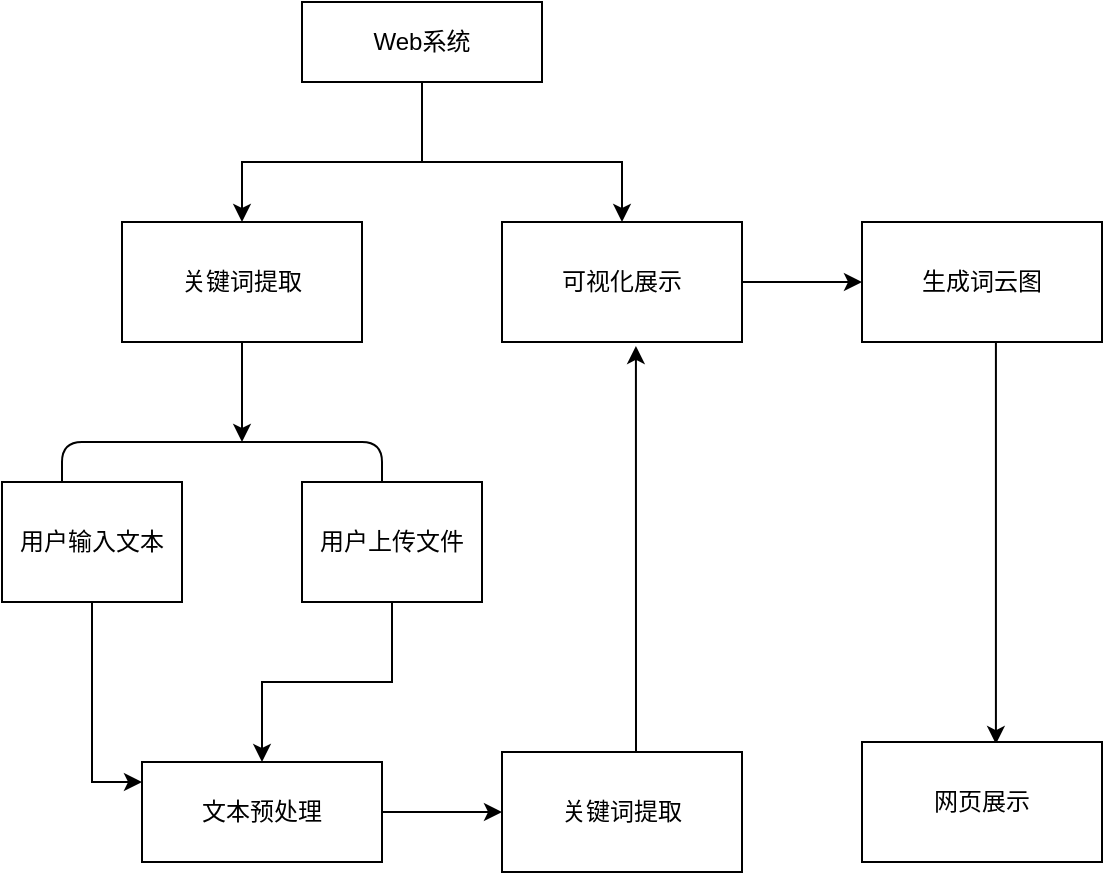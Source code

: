 <mxfile version="18.0.5" type="github">
  <diagram id="dJntC7baoFiYApWMhoOv" name="Page-1">
    <mxGraphModel dx="1422" dy="1915" grid="1" gridSize="10" guides="1" tooltips="1" connect="1" arrows="1" fold="1" page="1" pageScale="1" pageWidth="827" pageHeight="1169" math="0" shadow="0">
      <root>
        <mxCell id="0" />
        <mxCell id="1" parent="0" />
        <mxCell id="axCD_BhFRmvyrdvlrib9-1" value="Web系统" style="rounded=0;whiteSpace=wrap;html=1;" vertex="1" parent="1">
          <mxGeometry x="150" y="-540" width="120" height="40" as="geometry" />
        </mxCell>
        <mxCell id="axCD_BhFRmvyrdvlrib9-3" value="关键词提取" style="rounded=0;whiteSpace=wrap;html=1;" vertex="1" parent="1">
          <mxGeometry x="60" y="-430" width="120" height="60" as="geometry" />
        </mxCell>
        <mxCell id="axCD_BhFRmvyrdvlrib9-4" value="" style="edgeStyle=segmentEdgeStyle;endArrow=classic;html=1;rounded=0;exitX=0.5;exitY=1;exitDx=0;exitDy=0;exitPerimeter=0;" edge="1" parent="1" source="axCD_BhFRmvyrdvlrib9-1">
          <mxGeometry width="50" height="50" relative="1" as="geometry">
            <mxPoint x="210" y="-350" as="sourcePoint" />
            <mxPoint x="120" y="-430" as="targetPoint" />
            <Array as="points">
              <mxPoint x="210" y="-460" />
              <mxPoint x="120" y="-460" />
            </Array>
          </mxGeometry>
        </mxCell>
        <mxCell id="axCD_BhFRmvyrdvlrib9-5" value="可视化展示" style="rounded=0;whiteSpace=wrap;html=1;" vertex="1" parent="1">
          <mxGeometry x="250" y="-430" width="120" height="60" as="geometry" />
        </mxCell>
        <mxCell id="axCD_BhFRmvyrdvlrib9-7" value="" style="edgeStyle=elbowEdgeStyle;elbow=vertical;endArrow=classic;html=1;rounded=0;entryX=0.5;entryY=0;entryDx=0;entryDy=0;" edge="1" parent="1" target="axCD_BhFRmvyrdvlrib9-5">
          <mxGeometry width="50" height="50" relative="1" as="geometry">
            <mxPoint x="210" y="-480" as="sourcePoint" />
            <mxPoint x="310" y="-270" as="targetPoint" />
            <Array as="points">
              <mxPoint x="240" y="-460" />
              <mxPoint x="260" y="-430" />
              <mxPoint x="210" y="-430" />
              <mxPoint x="220" y="-290" />
            </Array>
          </mxGeometry>
        </mxCell>
        <mxCell id="axCD_BhFRmvyrdvlrib9-9" value="" style="endArrow=classic;html=1;rounded=0;exitX=0.5;exitY=1;exitDx=0;exitDy=0;" edge="1" parent="1" source="axCD_BhFRmvyrdvlrib9-3">
          <mxGeometry width="50" height="50" relative="1" as="geometry">
            <mxPoint x="130" y="-250" as="sourcePoint" />
            <mxPoint x="120" y="-320" as="targetPoint" />
          </mxGeometry>
        </mxCell>
        <mxCell id="axCD_BhFRmvyrdvlrib9-10" value="" style="shape=curlyBracket;whiteSpace=wrap;html=1;rounded=1;size=0;direction=south;" vertex="1" parent="1">
          <mxGeometry x="30" y="-320" width="160" height="20" as="geometry" />
        </mxCell>
        <mxCell id="axCD_BhFRmvyrdvlrib9-13" value="用户输入文本" style="rounded=0;whiteSpace=wrap;html=1;" vertex="1" parent="1">
          <mxGeometry y="-300" width="90" height="60" as="geometry" />
        </mxCell>
        <mxCell id="axCD_BhFRmvyrdvlrib9-15" value="用户上传文件" style="rounded=0;whiteSpace=wrap;html=1;" vertex="1" parent="1">
          <mxGeometry x="150" y="-300" width="90" height="60" as="geometry" />
        </mxCell>
        <mxCell id="axCD_BhFRmvyrdvlrib9-17" value="" style="edgeStyle=elbowEdgeStyle;elbow=vertical;endArrow=classic;html=1;rounded=0;exitX=0.5;exitY=1;exitDx=0;exitDy=0;" edge="1" parent="1" source="axCD_BhFRmvyrdvlrib9-13" target="axCD_BhFRmvyrdvlrib9-19">
          <mxGeometry width="50" height="50" relative="1" as="geometry">
            <mxPoint x="40" y="-230" as="sourcePoint" />
            <mxPoint x="80" y="-150" as="targetPoint" />
            <Array as="points">
              <mxPoint x="20" y="-150" />
              <mxPoint x="120" y="-200" />
            </Array>
          </mxGeometry>
        </mxCell>
        <mxCell id="axCD_BhFRmvyrdvlrib9-18" value="" style="edgeStyle=elbowEdgeStyle;elbow=vertical;endArrow=classic;html=1;rounded=0;exitX=0.5;exitY=1;exitDx=0;exitDy=0;" edge="1" parent="1" source="axCD_BhFRmvyrdvlrib9-15">
          <mxGeometry width="50" height="50" relative="1" as="geometry">
            <mxPoint x="100" y="-250" as="sourcePoint" />
            <mxPoint x="130" y="-160" as="targetPoint" />
            <Array as="points">
              <mxPoint x="110" y="-200" />
            </Array>
          </mxGeometry>
        </mxCell>
        <mxCell id="axCD_BhFRmvyrdvlrib9-19" value="文本预处理" style="rounded=0;whiteSpace=wrap;html=1;" vertex="1" parent="1">
          <mxGeometry x="70" y="-160" width="120" height="50" as="geometry" />
        </mxCell>
        <mxCell id="axCD_BhFRmvyrdvlrib9-20" value="" style="endArrow=classic;html=1;rounded=0;exitX=1;exitY=0.5;exitDx=0;exitDy=0;" edge="1" parent="1" source="axCD_BhFRmvyrdvlrib9-19">
          <mxGeometry width="50" height="50" relative="1" as="geometry">
            <mxPoint x="130" y="-110" as="sourcePoint" />
            <mxPoint x="250" y="-135" as="targetPoint" />
          </mxGeometry>
        </mxCell>
        <mxCell id="axCD_BhFRmvyrdvlrib9-21" value="关键词提取" style="rounded=0;whiteSpace=wrap;html=1;" vertex="1" parent="1">
          <mxGeometry x="250" y="-165" width="120" height="60" as="geometry" />
        </mxCell>
        <mxCell id="axCD_BhFRmvyrdvlrib9-22" value="" style="edgeStyle=segmentEdgeStyle;endArrow=classic;html=1;rounded=0;entryX=0.558;entryY=1.033;entryDx=0;entryDy=0;entryPerimeter=0;exitX=0.5;exitY=0;exitDx=0;exitDy=0;" edge="1" parent="1" source="axCD_BhFRmvyrdvlrib9-21" target="axCD_BhFRmvyrdvlrib9-5">
          <mxGeometry width="50" height="50" relative="1" as="geometry">
            <mxPoint x="300" y="-170" as="sourcePoint" />
            <mxPoint x="350" y="-220" as="targetPoint" />
          </mxGeometry>
        </mxCell>
        <mxCell id="axCD_BhFRmvyrdvlrib9-23" value="" style="endArrow=classic;html=1;rounded=0;exitX=1;exitY=0.5;exitDx=0;exitDy=0;" edge="1" parent="1" source="axCD_BhFRmvyrdvlrib9-5" target="axCD_BhFRmvyrdvlrib9-24">
          <mxGeometry width="50" height="50" relative="1" as="geometry">
            <mxPoint x="400" y="-370" as="sourcePoint" />
            <mxPoint x="440" y="-400" as="targetPoint" />
          </mxGeometry>
        </mxCell>
        <mxCell id="axCD_BhFRmvyrdvlrib9-24" value="生成词云图" style="rounded=0;whiteSpace=wrap;html=1;" vertex="1" parent="1">
          <mxGeometry x="430" y="-430" width="120" height="60" as="geometry" />
        </mxCell>
        <mxCell id="axCD_BhFRmvyrdvlrib9-25" value="" style="endArrow=classic;html=1;rounded=0;exitX=0.558;exitY=1;exitDx=0;exitDy=0;exitPerimeter=0;entryX=0.558;entryY=0.017;entryDx=0;entryDy=0;entryPerimeter=0;" edge="1" parent="1" source="axCD_BhFRmvyrdvlrib9-24" target="axCD_BhFRmvyrdvlrib9-26">
          <mxGeometry width="50" height="50" relative="1" as="geometry">
            <mxPoint x="540" y="-250" as="sourcePoint" />
            <mxPoint x="500" y="-170" as="targetPoint" />
          </mxGeometry>
        </mxCell>
        <mxCell id="axCD_BhFRmvyrdvlrib9-26" value="网页展示" style="rounded=0;whiteSpace=wrap;html=1;" vertex="1" parent="1">
          <mxGeometry x="430" y="-170" width="120" height="60" as="geometry" />
        </mxCell>
      </root>
    </mxGraphModel>
  </diagram>
</mxfile>
